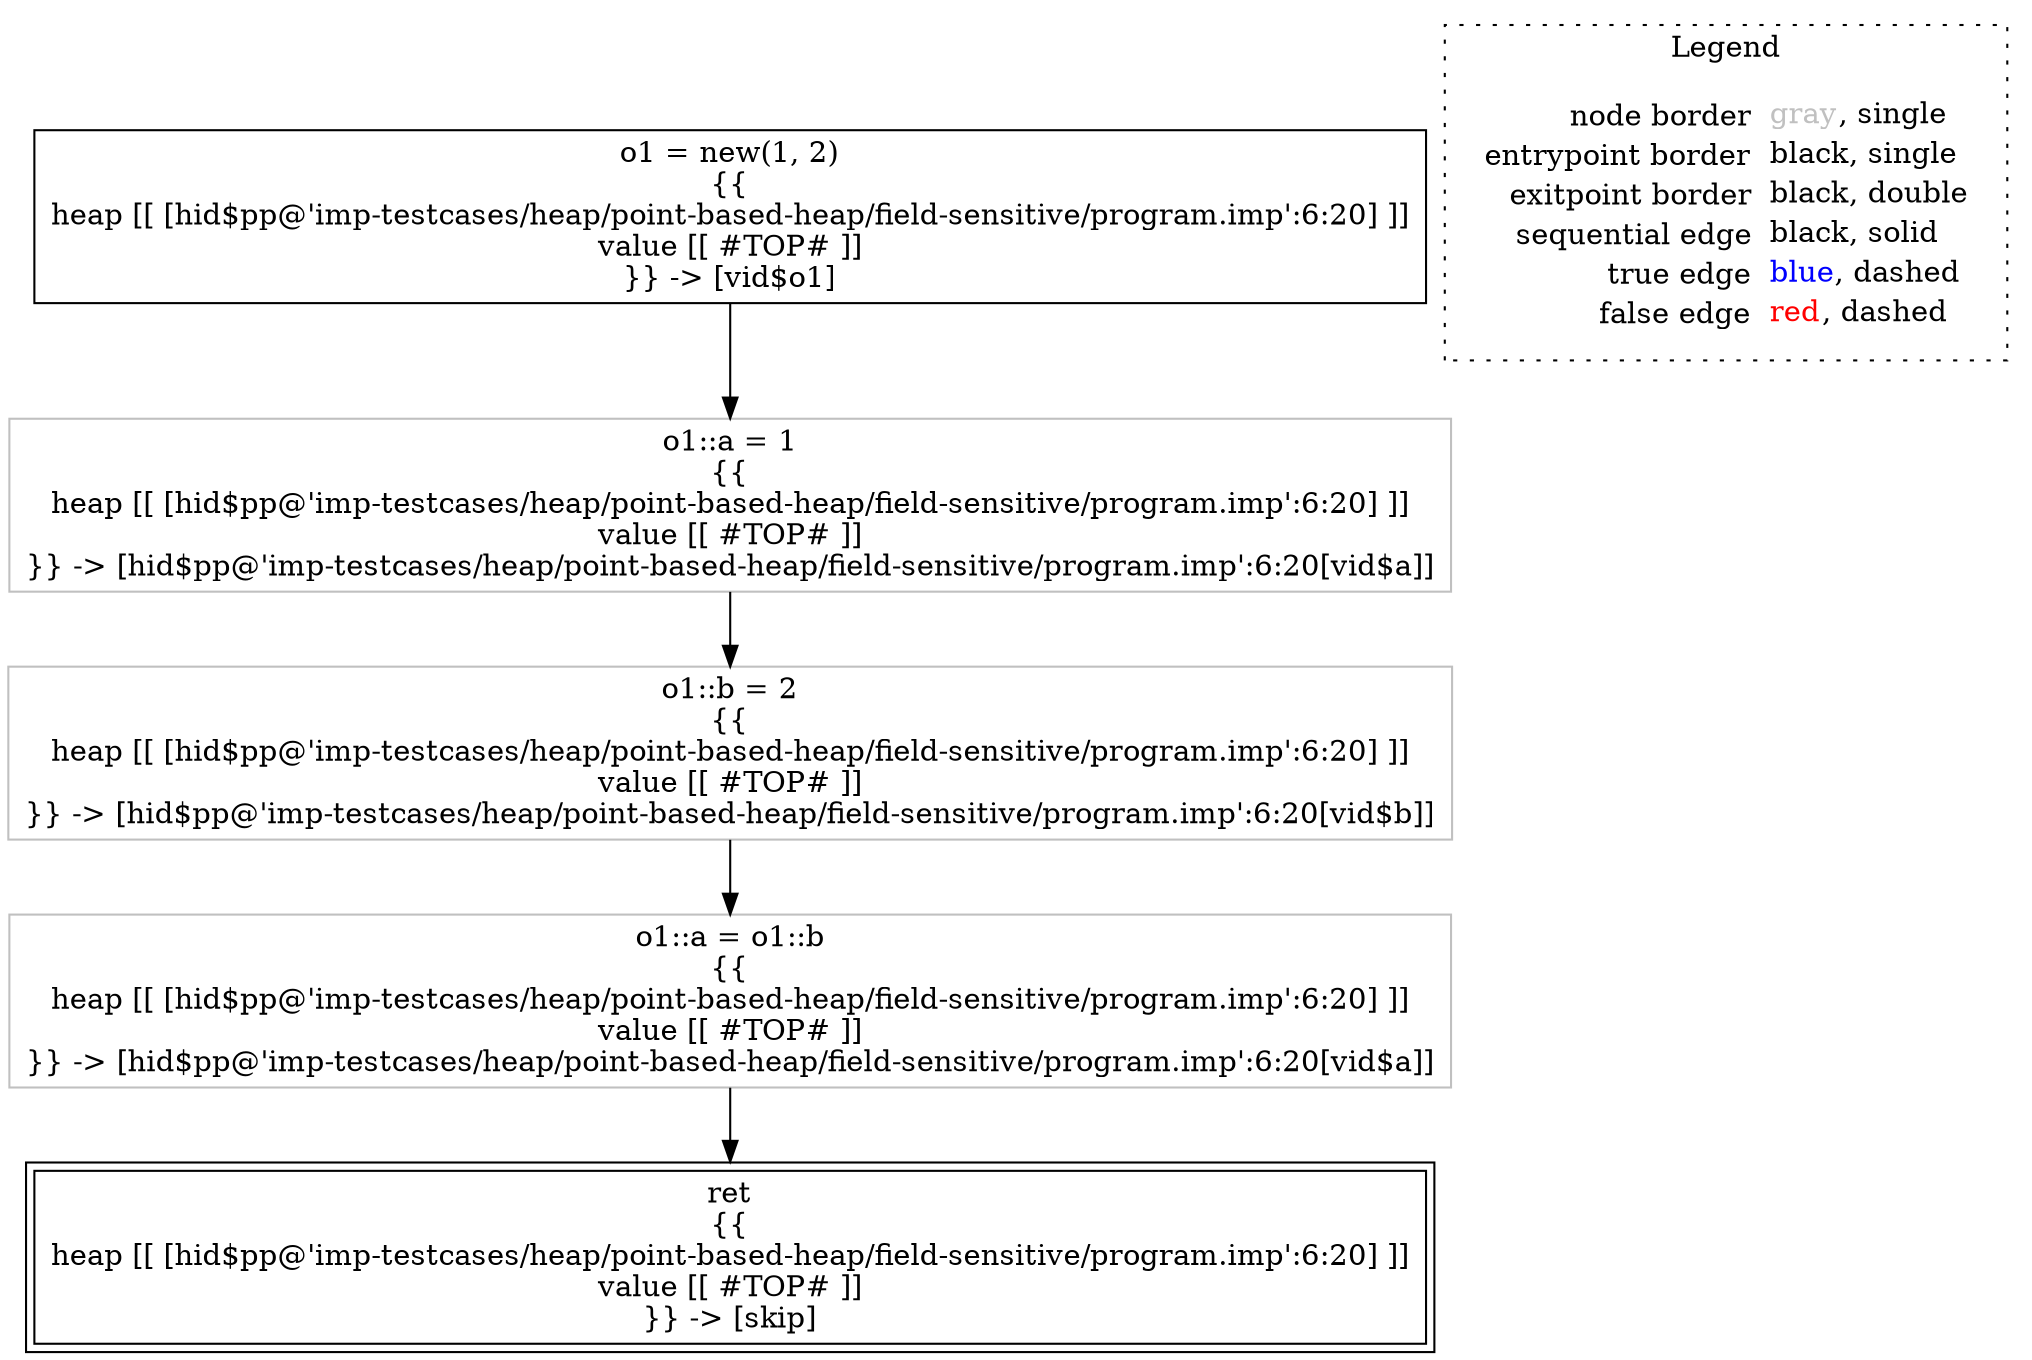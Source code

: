 digraph {
	"node0" [shape="rect",color="black",label=<o1 = new(1, 2)<BR/>{{<BR/>heap [[ [hid$pp@'imp-testcases/heap/point-based-heap/field-sensitive/program.imp':6:20] ]]<BR/>value [[ #TOP# ]]<BR/>}} -&gt; [vid$o1]>];
	"node1" [shape="rect",color="gray",label=<o1::a = 1<BR/>{{<BR/>heap [[ [hid$pp@'imp-testcases/heap/point-based-heap/field-sensitive/program.imp':6:20] ]]<BR/>value [[ #TOP# ]]<BR/>}} -&gt; [hid$pp@'imp-testcases/heap/point-based-heap/field-sensitive/program.imp':6:20[vid$a]]>];
	"node2" [shape="rect",color="black",peripheries="2",label=<ret<BR/>{{<BR/>heap [[ [hid$pp@'imp-testcases/heap/point-based-heap/field-sensitive/program.imp':6:20] ]]<BR/>value [[ #TOP# ]]<BR/>}} -&gt; [skip]>];
	"node3" [shape="rect",color="gray",label=<o1::b = 2<BR/>{{<BR/>heap [[ [hid$pp@'imp-testcases/heap/point-based-heap/field-sensitive/program.imp':6:20] ]]<BR/>value [[ #TOP# ]]<BR/>}} -&gt; [hid$pp@'imp-testcases/heap/point-based-heap/field-sensitive/program.imp':6:20[vid$b]]>];
	"node4" [shape="rect",color="gray",label=<o1::a = o1::b<BR/>{{<BR/>heap [[ [hid$pp@'imp-testcases/heap/point-based-heap/field-sensitive/program.imp':6:20] ]]<BR/>value [[ #TOP# ]]<BR/>}} -&gt; [hid$pp@'imp-testcases/heap/point-based-heap/field-sensitive/program.imp':6:20[vid$a]]>];
	"node1" -> "node3" [color="black"];
	"node3" -> "node4" [color="black"];
	"node4" -> "node2" [color="black"];
	"node0" -> "node1" [color="black"];
subgraph cluster_legend {
	label="Legend";
	style=dotted;
	node [shape=plaintext];
	"legend" [label=<<table border="0" cellpadding="2" cellspacing="0" cellborder="0"><tr><td align="right">node border&nbsp;</td><td align="left"><font color="gray">gray</font>, single</td></tr><tr><td align="right">entrypoint border&nbsp;</td><td align="left"><font color="black">black</font>, single</td></tr><tr><td align="right">exitpoint border&nbsp;</td><td align="left"><font color="black">black</font>, double</td></tr><tr><td align="right">sequential edge&nbsp;</td><td align="left"><font color="black">black</font>, solid</td></tr><tr><td align="right">true edge&nbsp;</td><td align="left"><font color="blue">blue</font>, dashed</td></tr><tr><td align="right">false edge&nbsp;</td><td align="left"><font color="red">red</font>, dashed</td></tr></table>>];
}

}
